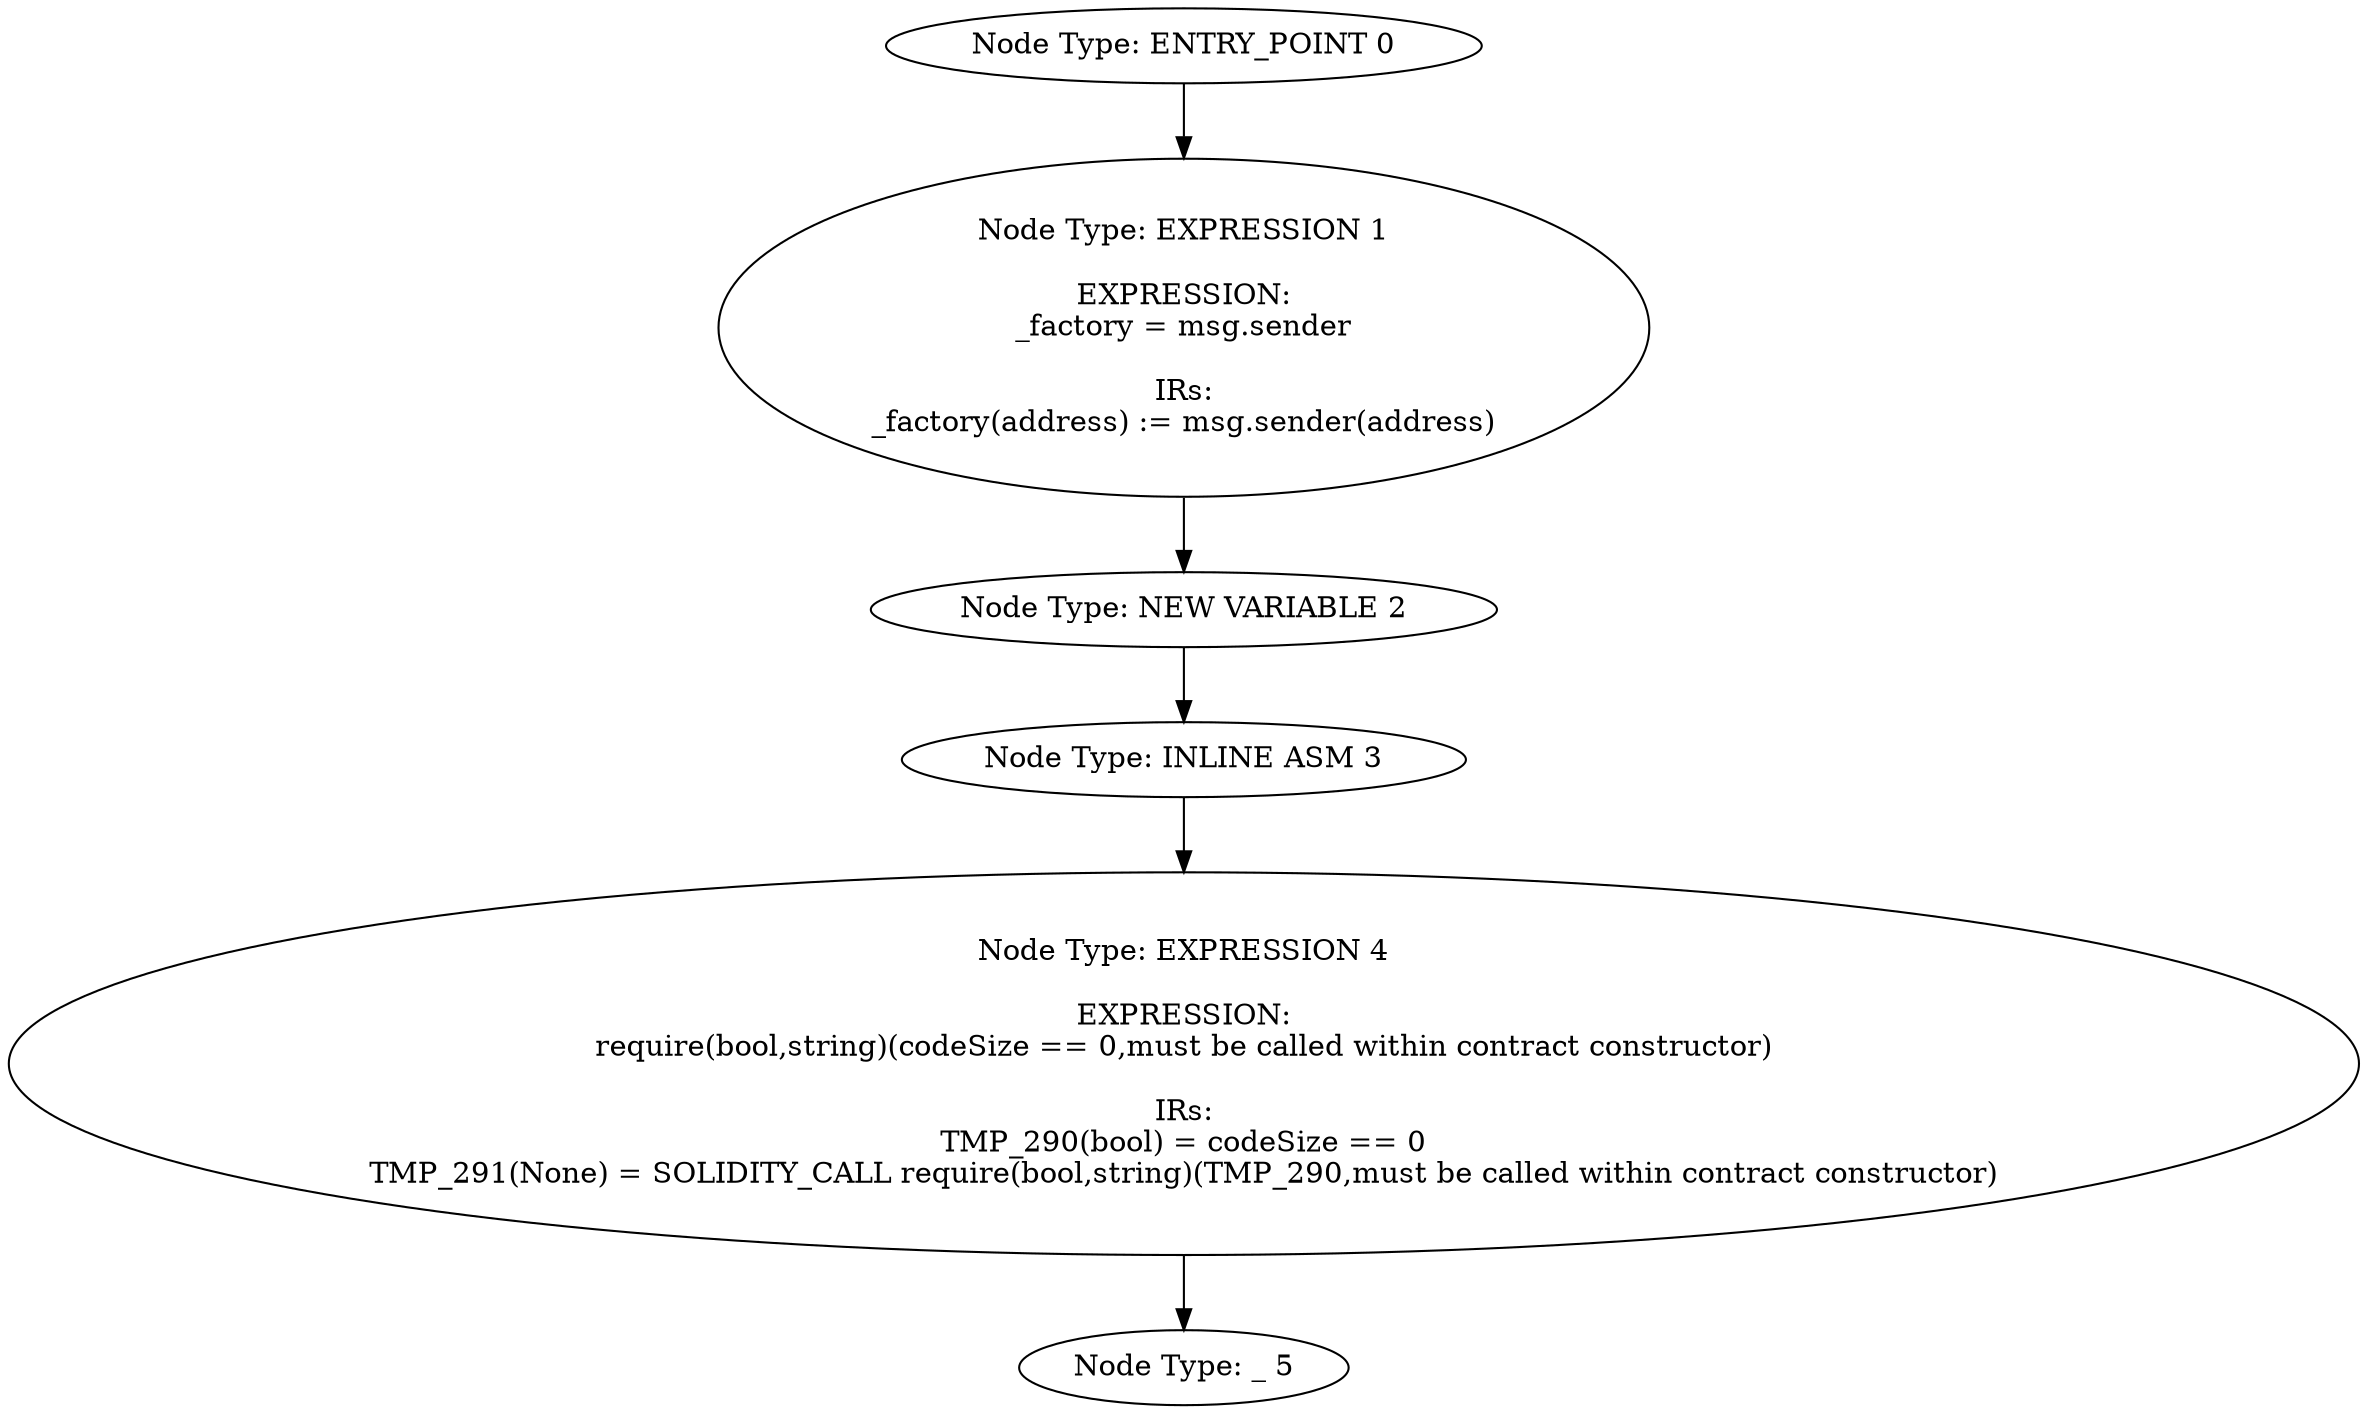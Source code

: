 digraph{
0[label="Node Type: ENTRY_POINT 0
"];
0->1;
1[label="Node Type: EXPRESSION 1

EXPRESSION:
_factory = msg.sender

IRs:
_factory(address) := msg.sender(address)"];
1->2;
2[label="Node Type: NEW VARIABLE 2
"];
2->3;
3[label="Node Type: INLINE ASM 3
"];
3->4;
4[label="Node Type: EXPRESSION 4

EXPRESSION:
require(bool,string)(codeSize == 0,must be called within contract constructor)

IRs:
TMP_290(bool) = codeSize == 0
TMP_291(None) = SOLIDITY_CALL require(bool,string)(TMP_290,must be called within contract constructor)"];
4->5;
5[label="Node Type: _ 5
"];
}
